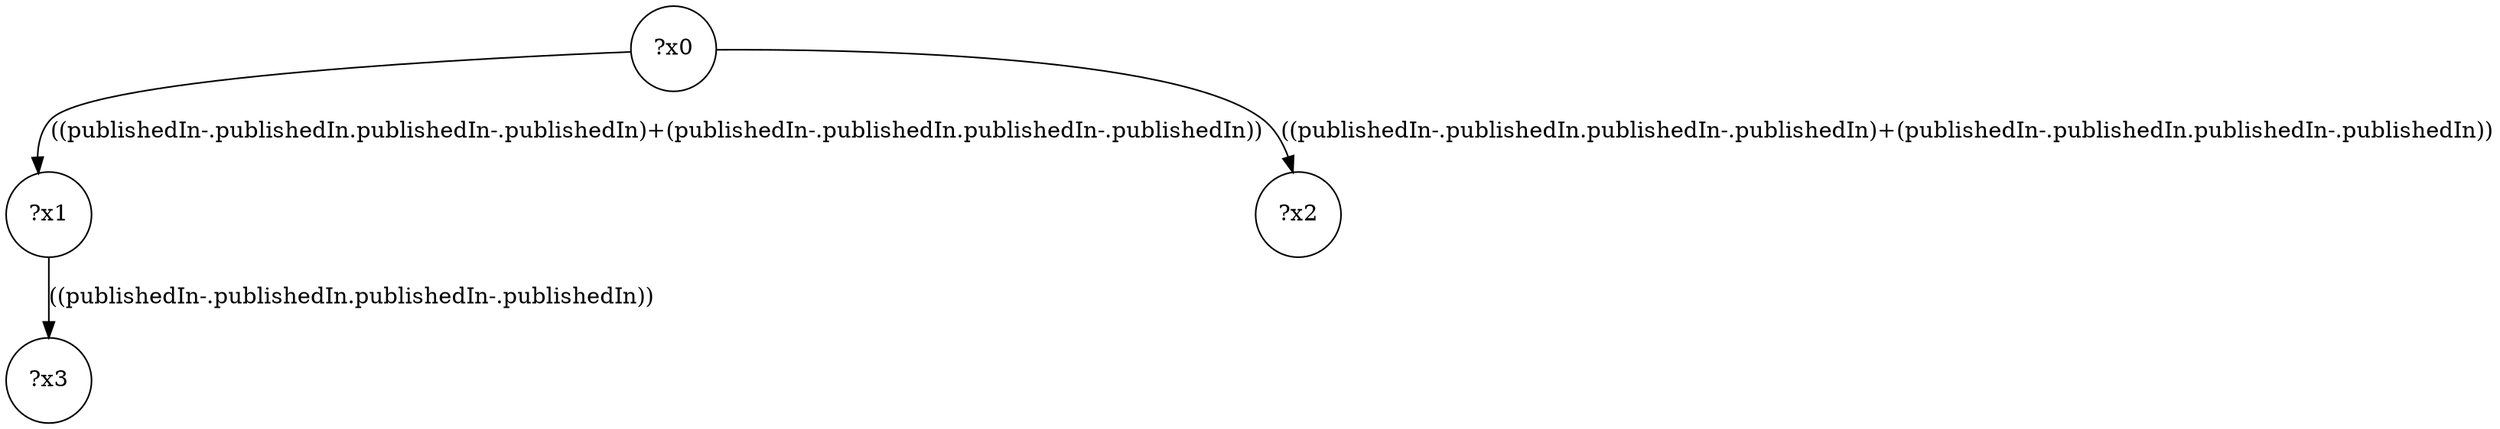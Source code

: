 digraph g {
	x0 [shape=circle, label="?x0"];
	x1 [shape=circle, label="?x1"];
	x0 -> x1 [label="((publishedIn-.publishedIn.publishedIn-.publishedIn)+(publishedIn-.publishedIn.publishedIn-.publishedIn))"];
	x2 [shape=circle, label="?x2"];
	x0 -> x2 [label="((publishedIn-.publishedIn.publishedIn-.publishedIn)+(publishedIn-.publishedIn.publishedIn-.publishedIn))"];
	x3 [shape=circle, label="?x3"];
	x1 -> x3 [label="((publishedIn-.publishedIn.publishedIn-.publishedIn))"];
}
